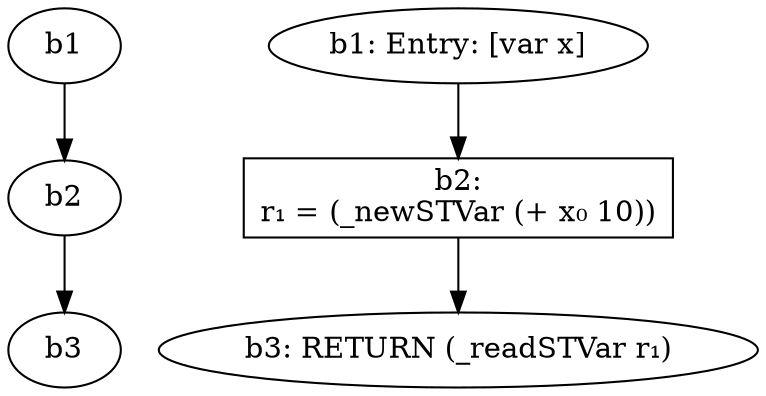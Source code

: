 digraph g {
  d1 [label=b1];
  b1 [label="b1: Entry: [var x]"];
  b1 -> b2;
  d2 [label=b2];
  d1 -> d2;
  b2 [shape=box, label="b2:\nr₁ = (_newSTVar (+ x₀ 10))"];
  b2 -> b3;
  d3 [label=b3];
  d2 -> d3;
  b3 [label="b3: RETURN (_readSTVar r₁)"];
}
